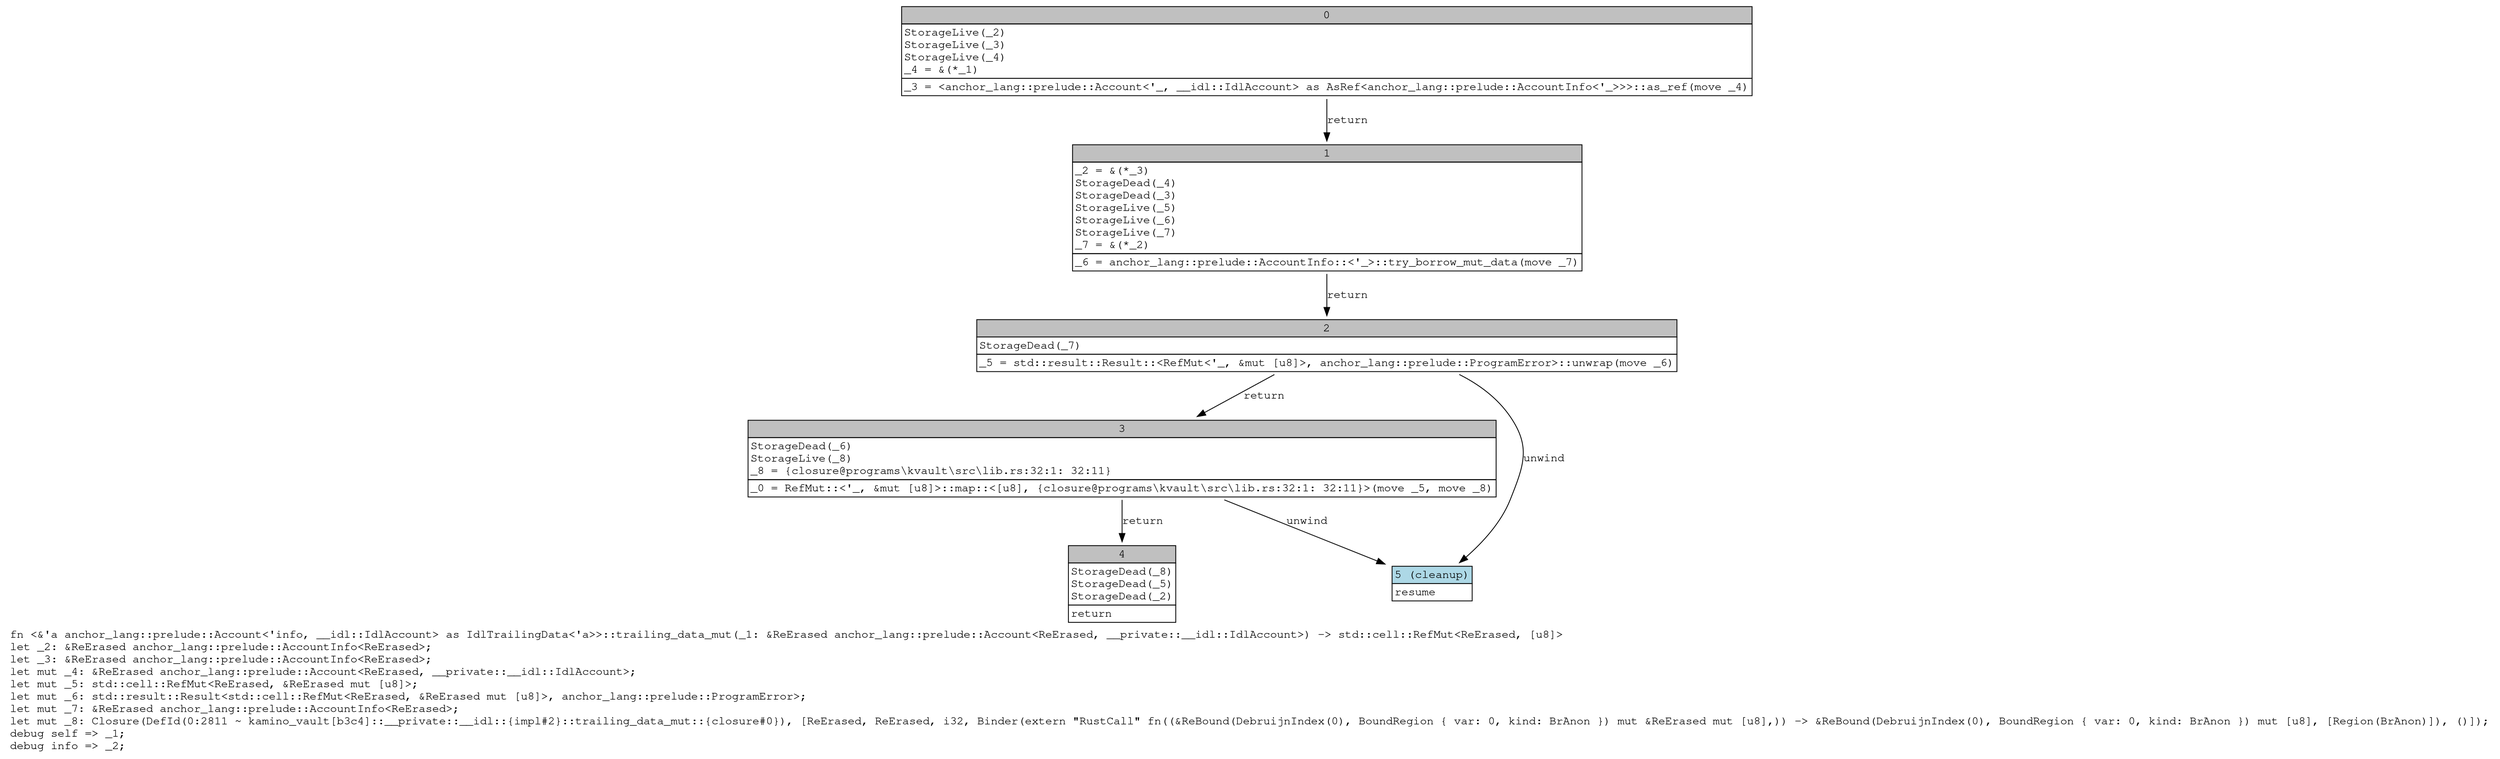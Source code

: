 digraph Mir_0_2810 {
    graph [fontname="Courier, monospace"];
    node [fontname="Courier, monospace"];
    edge [fontname="Courier, monospace"];
    label=<fn &lt;&amp;'a anchor_lang::prelude::Account&lt;'info, __idl::IdlAccount&gt; as IdlTrailingData&lt;'a&gt;&gt;::trailing_data_mut(_1: &amp;ReErased anchor_lang::prelude::Account&lt;ReErased, __private::__idl::IdlAccount&gt;) -&gt; std::cell::RefMut&lt;ReErased, [u8]&gt;<br align="left"/>let _2: &amp;ReErased anchor_lang::prelude::AccountInfo&lt;ReErased&gt;;<br align="left"/>let _3: &amp;ReErased anchor_lang::prelude::AccountInfo&lt;ReErased&gt;;<br align="left"/>let mut _4: &amp;ReErased anchor_lang::prelude::Account&lt;ReErased, __private::__idl::IdlAccount&gt;;<br align="left"/>let mut _5: std::cell::RefMut&lt;ReErased, &amp;ReErased mut [u8]&gt;;<br align="left"/>let mut _6: std::result::Result&lt;std::cell::RefMut&lt;ReErased, &amp;ReErased mut [u8]&gt;, anchor_lang::prelude::ProgramError&gt;;<br align="left"/>let mut _7: &amp;ReErased anchor_lang::prelude::AccountInfo&lt;ReErased&gt;;<br align="left"/>let mut _8: Closure(DefId(0:2811 ~ kamino_vault[b3c4]::__private::__idl::{impl#2}::trailing_data_mut::{closure#0}), [ReErased, ReErased, i32, Binder(extern &quot;RustCall&quot; fn((&amp;ReBound(DebruijnIndex(0), BoundRegion { var: 0, kind: BrAnon }) mut &amp;ReErased mut [u8],)) -&gt; &amp;ReBound(DebruijnIndex(0), BoundRegion { var: 0, kind: BrAnon }) mut [u8], [Region(BrAnon)]), ()]);<br align="left"/>debug self =&gt; _1;<br align="left"/>debug info =&gt; _2;<br align="left"/>>;
    bb0__0_2810 [shape="none", label=<<table border="0" cellborder="1" cellspacing="0"><tr><td bgcolor="gray" align="center" colspan="1">0</td></tr><tr><td align="left" balign="left">StorageLive(_2)<br/>StorageLive(_3)<br/>StorageLive(_4)<br/>_4 = &amp;(*_1)<br/></td></tr><tr><td align="left">_3 = &lt;anchor_lang::prelude::Account&lt;'_, __idl::IdlAccount&gt; as AsRef&lt;anchor_lang::prelude::AccountInfo&lt;'_&gt;&gt;&gt;::as_ref(move _4)</td></tr></table>>];
    bb1__0_2810 [shape="none", label=<<table border="0" cellborder="1" cellspacing="0"><tr><td bgcolor="gray" align="center" colspan="1">1</td></tr><tr><td align="left" balign="left">_2 = &amp;(*_3)<br/>StorageDead(_4)<br/>StorageDead(_3)<br/>StorageLive(_5)<br/>StorageLive(_6)<br/>StorageLive(_7)<br/>_7 = &amp;(*_2)<br/></td></tr><tr><td align="left">_6 = anchor_lang::prelude::AccountInfo::&lt;'_&gt;::try_borrow_mut_data(move _7)</td></tr></table>>];
    bb2__0_2810 [shape="none", label=<<table border="0" cellborder="1" cellspacing="0"><tr><td bgcolor="gray" align="center" colspan="1">2</td></tr><tr><td align="left" balign="left">StorageDead(_7)<br/></td></tr><tr><td align="left">_5 = std::result::Result::&lt;RefMut&lt;'_, &amp;mut [u8]&gt;, anchor_lang::prelude::ProgramError&gt;::unwrap(move _6)</td></tr></table>>];
    bb3__0_2810 [shape="none", label=<<table border="0" cellborder="1" cellspacing="0"><tr><td bgcolor="gray" align="center" colspan="1">3</td></tr><tr><td align="left" balign="left">StorageDead(_6)<br/>StorageLive(_8)<br/>_8 = {closure@programs\kvault\src\lib.rs:32:1: 32:11}<br/></td></tr><tr><td align="left">_0 = RefMut::&lt;'_, &amp;mut [u8]&gt;::map::&lt;[u8], {closure@programs\kvault\src\lib.rs:32:1: 32:11}&gt;(move _5, move _8)</td></tr></table>>];
    bb4__0_2810 [shape="none", label=<<table border="0" cellborder="1" cellspacing="0"><tr><td bgcolor="gray" align="center" colspan="1">4</td></tr><tr><td align="left" balign="left">StorageDead(_8)<br/>StorageDead(_5)<br/>StorageDead(_2)<br/></td></tr><tr><td align="left">return</td></tr></table>>];
    bb5__0_2810 [shape="none", label=<<table border="0" cellborder="1" cellspacing="0"><tr><td bgcolor="lightblue" align="center" colspan="1">5 (cleanup)</td></tr><tr><td align="left">resume</td></tr></table>>];
    bb0__0_2810 -> bb1__0_2810 [label="return"];
    bb1__0_2810 -> bb2__0_2810 [label="return"];
    bb2__0_2810 -> bb3__0_2810 [label="return"];
    bb2__0_2810 -> bb5__0_2810 [label="unwind"];
    bb3__0_2810 -> bb4__0_2810 [label="return"];
    bb3__0_2810 -> bb5__0_2810 [label="unwind"];
}
